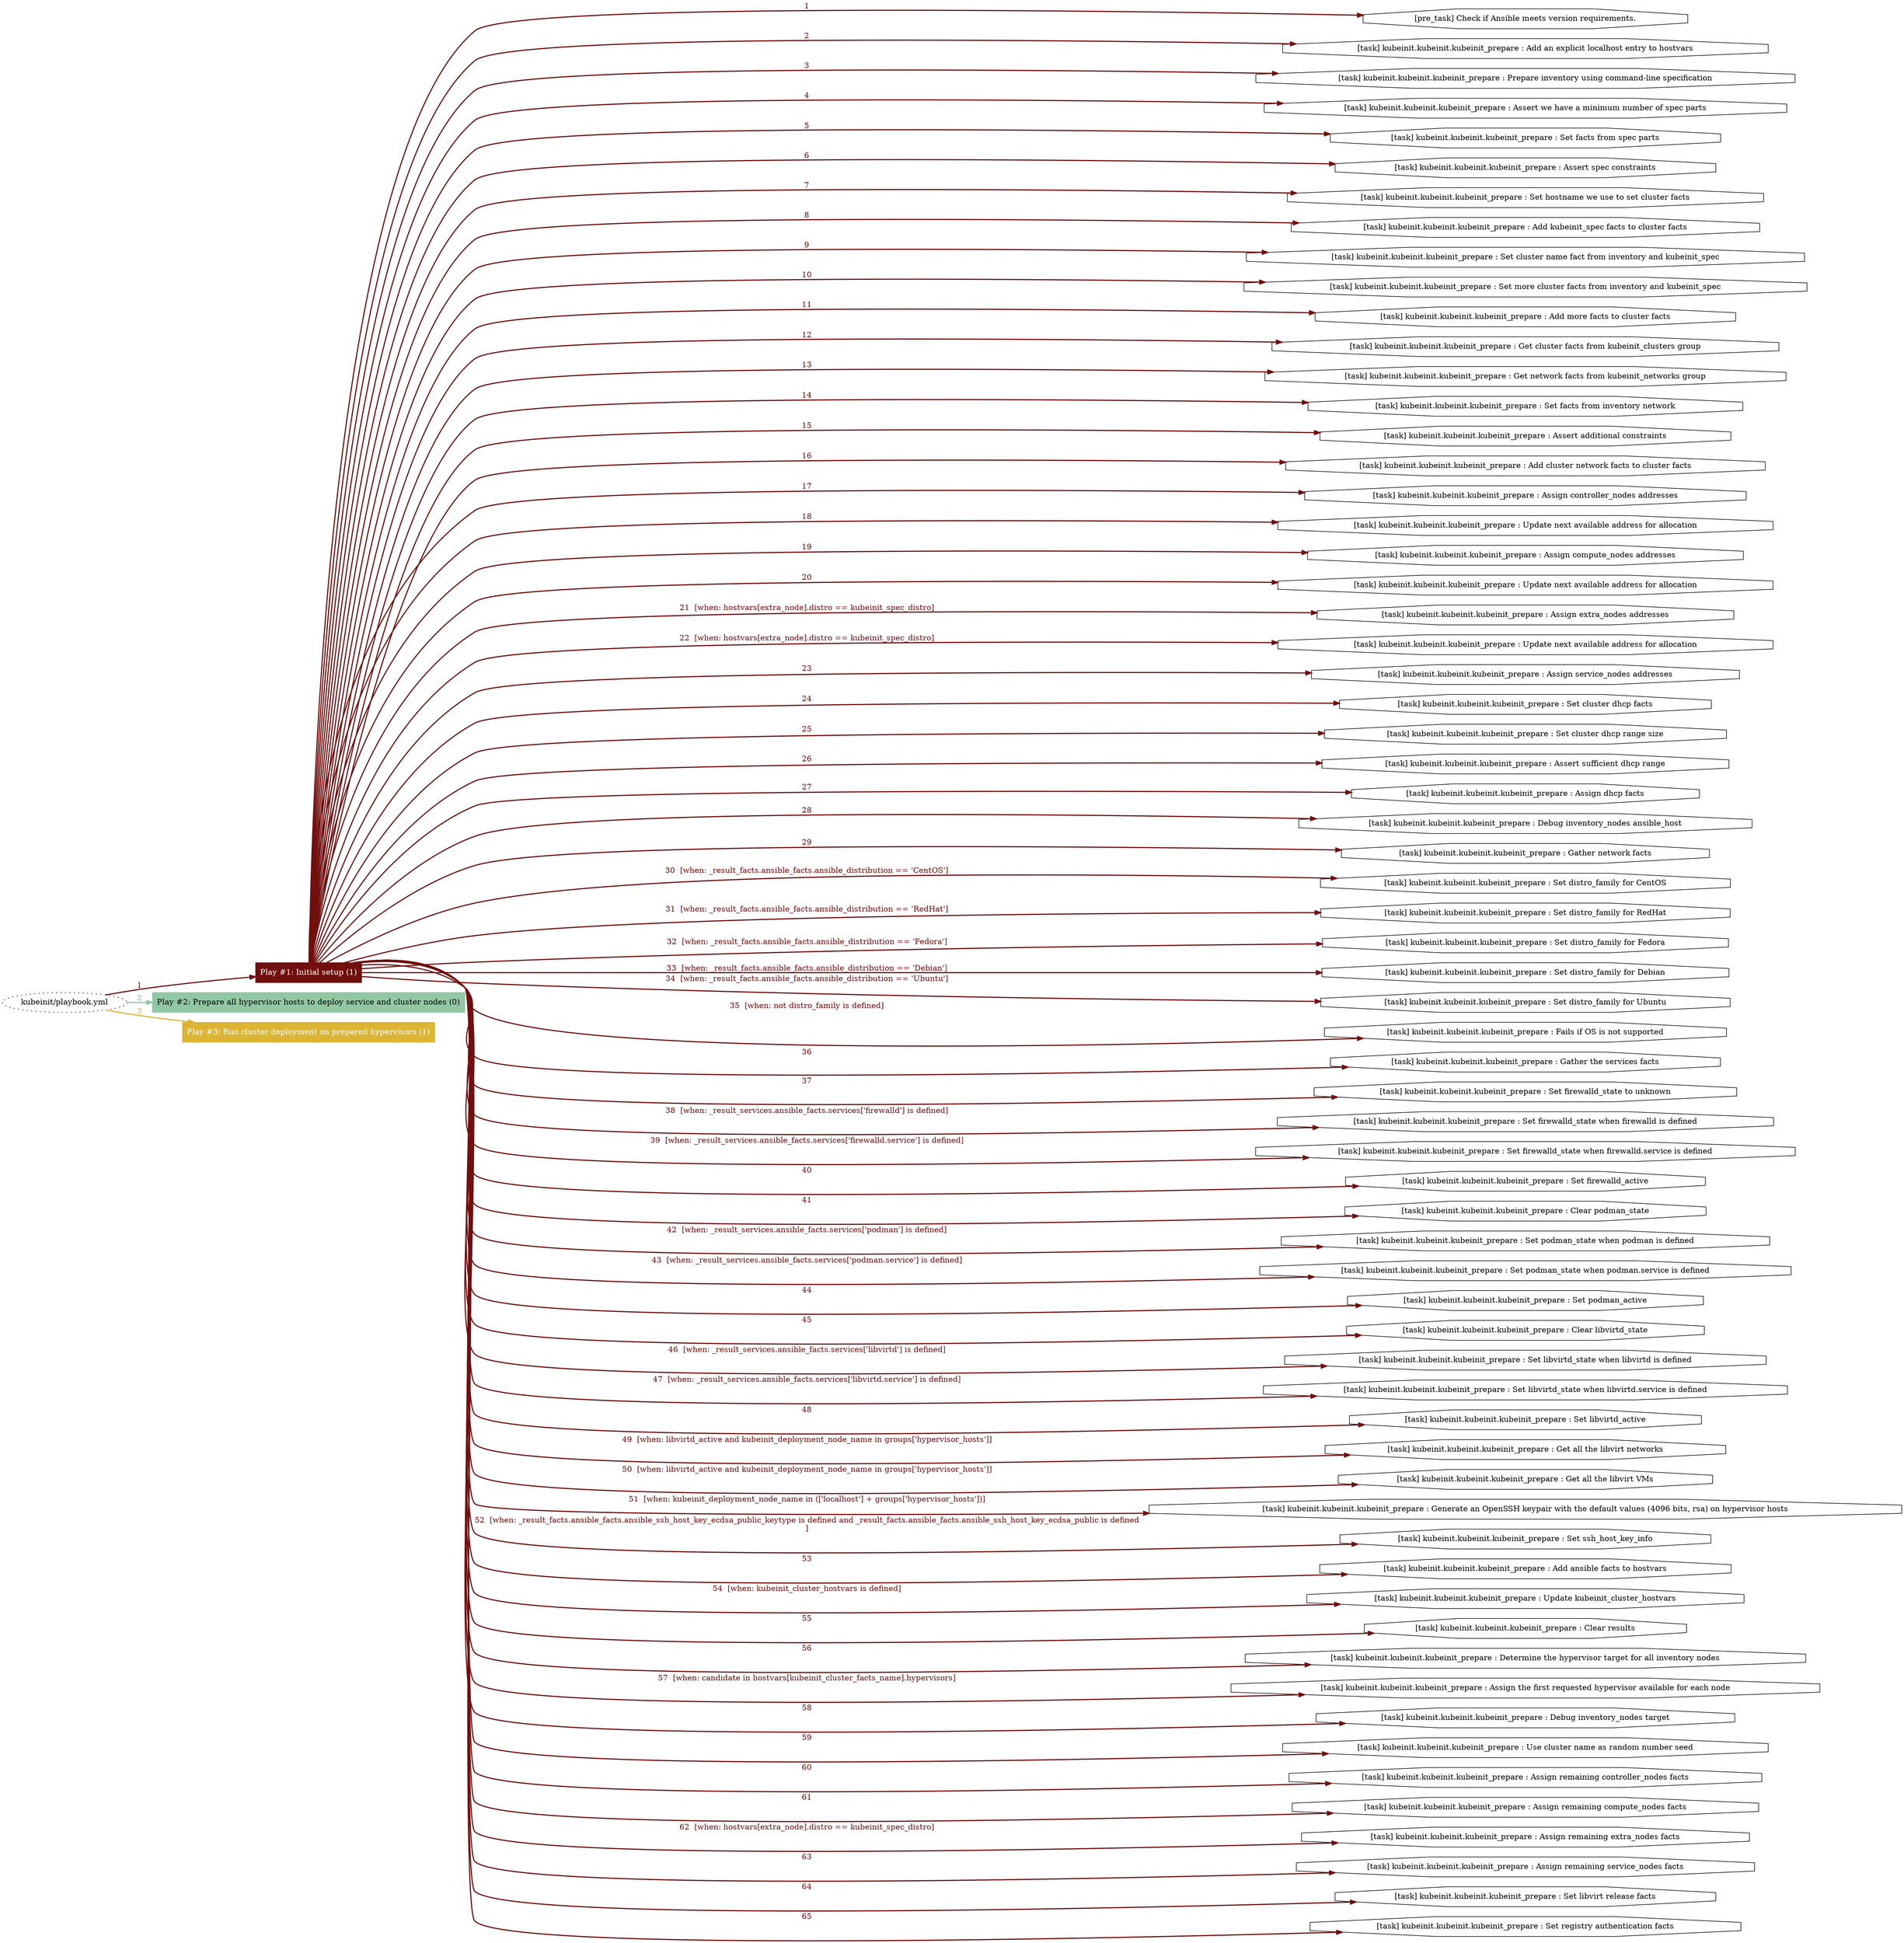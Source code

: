 digraph "kubeinit/playbook.yml "{
	graph [concentrate=true ordering=in rankdir=LR ratio=fill]
	edge [esep=5 sep=10]
	"kubeinit/playbook.yml" [id=root_node style=dotted]
	subgraph "Play #1: Initial setup (1) "{
		"Play #1: Initial setup (1)" [color="#710e0e" fontcolor="#ffffff" id="play_5788900c-6a0b-4034-9b42-9205b205c8e9" shape=box style=filled tooltip=localhost]
		"kubeinit/playbook.yml" -> "Play #1: Initial setup (1)" [label=1 color="#710e0e" fontcolor="#710e0e" id="edge_c5838707-6e06-4403-b883-8d19a6b43032" style=bold]
		"pre_task_56c822ba-7ddd-4957-a8cd-d4b455e7c004" [label="[pre_task] Check if Ansible meets version requirements." id="pre_task_56c822ba-7ddd-4957-a8cd-d4b455e7c004" shape=octagon tooltip="[pre_task] Check if Ansible meets version requirements."]
		"Play #1: Initial setup (1)" -> "pre_task_56c822ba-7ddd-4957-a8cd-d4b455e7c004" [label=1 color="#710e0e" fontcolor="#710e0e" id="edge_8f3a5828-aca8-463d-99ff-5e55e7022bfb" style=bold]
		"task_eee74d3b-1326-4bdb-9f71-90ac84f1056f" [label="[task] kubeinit.kubeinit.kubeinit_prepare : Add an explicit localhost entry to hostvars" id="task_eee74d3b-1326-4bdb-9f71-90ac84f1056f" shape=octagon tooltip="[task] kubeinit.kubeinit.kubeinit_prepare : Add an explicit localhost entry to hostvars"]
		"Play #1: Initial setup (1)" -> "task_eee74d3b-1326-4bdb-9f71-90ac84f1056f" [label=2 color="#710e0e" fontcolor="#710e0e" id="edge_233c507c-5aab-43f2-8f2f-2748d85c2e22" style=bold]
		"task_992d3fc5-e00e-4b68-b4a8-ca8d50e19751" [label="[task] kubeinit.kubeinit.kubeinit_prepare : Prepare inventory using command-line specification" id="task_992d3fc5-e00e-4b68-b4a8-ca8d50e19751" shape=octagon tooltip="[task] kubeinit.kubeinit.kubeinit_prepare : Prepare inventory using command-line specification"]
		"Play #1: Initial setup (1)" -> "task_992d3fc5-e00e-4b68-b4a8-ca8d50e19751" [label=3 color="#710e0e" fontcolor="#710e0e" id="edge_20e8bdc2-1d99-4118-b9c4-c82693e06d6c" style=bold]
		"task_1dec5354-0baf-41b7-8073-d80f300b0d95" [label="[task] kubeinit.kubeinit.kubeinit_prepare : Assert we have a minimum number of spec parts" id="task_1dec5354-0baf-41b7-8073-d80f300b0d95" shape=octagon tooltip="[task] kubeinit.kubeinit.kubeinit_prepare : Assert we have a minimum number of spec parts"]
		"Play #1: Initial setup (1)" -> "task_1dec5354-0baf-41b7-8073-d80f300b0d95" [label=4 color="#710e0e" fontcolor="#710e0e" id="edge_d281e8f2-e0fe-4531-94c0-af32f7433a7a" style=bold]
		"task_9becdf08-fdd3-496f-a7e9-121097e5d25f" [label="[task] kubeinit.kubeinit.kubeinit_prepare : Set facts from spec parts" id="task_9becdf08-fdd3-496f-a7e9-121097e5d25f" shape=octagon tooltip="[task] kubeinit.kubeinit.kubeinit_prepare : Set facts from spec parts"]
		"Play #1: Initial setup (1)" -> "task_9becdf08-fdd3-496f-a7e9-121097e5d25f" [label=5 color="#710e0e" fontcolor="#710e0e" id="edge_abd40829-c101-4f76-b071-bc5a199eb349" style=bold]
		"task_e9964ea9-c380-493a-a895-56f6aa3c460b" [label="[task] kubeinit.kubeinit.kubeinit_prepare : Assert spec constraints" id="task_e9964ea9-c380-493a-a895-56f6aa3c460b" shape=octagon tooltip="[task] kubeinit.kubeinit.kubeinit_prepare : Assert spec constraints"]
		"Play #1: Initial setup (1)" -> "task_e9964ea9-c380-493a-a895-56f6aa3c460b" [label=6 color="#710e0e" fontcolor="#710e0e" id="edge_941722ff-3f95-463a-8b20-0af8cc57b405" style=bold]
		"task_102d1eb9-7506-426d-8d27-afd23b9d2227" [label="[task] kubeinit.kubeinit.kubeinit_prepare : Set hostname we use to set cluster facts" id="task_102d1eb9-7506-426d-8d27-afd23b9d2227" shape=octagon tooltip="[task] kubeinit.kubeinit.kubeinit_prepare : Set hostname we use to set cluster facts"]
		"Play #1: Initial setup (1)" -> "task_102d1eb9-7506-426d-8d27-afd23b9d2227" [label=7 color="#710e0e" fontcolor="#710e0e" id="edge_f91e8f42-cc92-4066-8e96-dd723be8d514" style=bold]
		"task_2747629c-3872-417c-8a1e-60cc35becbb6" [label="[task] kubeinit.kubeinit.kubeinit_prepare : Add kubeinit_spec facts to cluster facts" id="task_2747629c-3872-417c-8a1e-60cc35becbb6" shape=octagon tooltip="[task] kubeinit.kubeinit.kubeinit_prepare : Add kubeinit_spec facts to cluster facts"]
		"Play #1: Initial setup (1)" -> "task_2747629c-3872-417c-8a1e-60cc35becbb6" [label=8 color="#710e0e" fontcolor="#710e0e" id="edge_f23e8450-a194-4365-831e-f81c98b4d71c" style=bold]
		"task_b41c1fbb-d105-46e0-b52a-ef3a4586163c" [label="[task] kubeinit.kubeinit.kubeinit_prepare : Set cluster name fact from inventory and kubeinit_spec" id="task_b41c1fbb-d105-46e0-b52a-ef3a4586163c" shape=octagon tooltip="[task] kubeinit.kubeinit.kubeinit_prepare : Set cluster name fact from inventory and kubeinit_spec"]
		"Play #1: Initial setup (1)" -> "task_b41c1fbb-d105-46e0-b52a-ef3a4586163c" [label=9 color="#710e0e" fontcolor="#710e0e" id="edge_4f6222bf-27e3-4f10-ac9c-24ba43d365b6" style=bold]
		"task_76997ace-d5c6-4085-80b1-ef31948c41a4" [label="[task] kubeinit.kubeinit.kubeinit_prepare : Set more cluster facts from inventory and kubeinit_spec" id="task_76997ace-d5c6-4085-80b1-ef31948c41a4" shape=octagon tooltip="[task] kubeinit.kubeinit.kubeinit_prepare : Set more cluster facts from inventory and kubeinit_spec"]
		"Play #1: Initial setup (1)" -> "task_76997ace-d5c6-4085-80b1-ef31948c41a4" [label=10 color="#710e0e" fontcolor="#710e0e" id="edge_12cc2dc2-263f-4f6d-a04d-59f3d8225751" style=bold]
		"task_0f436b11-6dd4-487b-b9c4-0e29c5678add" [label="[task] kubeinit.kubeinit.kubeinit_prepare : Add more facts to cluster facts" id="task_0f436b11-6dd4-487b-b9c4-0e29c5678add" shape=octagon tooltip="[task] kubeinit.kubeinit.kubeinit_prepare : Add more facts to cluster facts"]
		"Play #1: Initial setup (1)" -> "task_0f436b11-6dd4-487b-b9c4-0e29c5678add" [label=11 color="#710e0e" fontcolor="#710e0e" id="edge_6332189d-dab2-4597-8dd0-d92f683654ae" style=bold]
		"task_bf557853-9e54-4758-8e1f-4b29d517dd8b" [label="[task] kubeinit.kubeinit.kubeinit_prepare : Get cluster facts from kubeinit_clusters group" id="task_bf557853-9e54-4758-8e1f-4b29d517dd8b" shape=octagon tooltip="[task] kubeinit.kubeinit.kubeinit_prepare : Get cluster facts from kubeinit_clusters group"]
		"Play #1: Initial setup (1)" -> "task_bf557853-9e54-4758-8e1f-4b29d517dd8b" [label=12 color="#710e0e" fontcolor="#710e0e" id="edge_3bb54a2d-3a66-4a22-8a0f-9c8cd8e31d51" style=bold]
		"task_5594dc62-a4e1-49d4-81c6-bdb6323164a2" [label="[task] kubeinit.kubeinit.kubeinit_prepare : Get network facts from kubeinit_networks group" id="task_5594dc62-a4e1-49d4-81c6-bdb6323164a2" shape=octagon tooltip="[task] kubeinit.kubeinit.kubeinit_prepare : Get network facts from kubeinit_networks group"]
		"Play #1: Initial setup (1)" -> "task_5594dc62-a4e1-49d4-81c6-bdb6323164a2" [label=13 color="#710e0e" fontcolor="#710e0e" id="edge_0dcaaf69-5739-4c56-ae4b-9b5ee7cb6382" style=bold]
		"task_80b04d08-08a7-4aec-bc32-e43349a3e9d5" [label="[task] kubeinit.kubeinit.kubeinit_prepare : Set facts from inventory network" id="task_80b04d08-08a7-4aec-bc32-e43349a3e9d5" shape=octagon tooltip="[task] kubeinit.kubeinit.kubeinit_prepare : Set facts from inventory network"]
		"Play #1: Initial setup (1)" -> "task_80b04d08-08a7-4aec-bc32-e43349a3e9d5" [label=14 color="#710e0e" fontcolor="#710e0e" id="edge_d04d032d-396b-43ef-9f91-07794c8a72b3" style=bold]
		"task_432b30d6-9ad5-4f09-bccb-c211cc524725" [label="[task] kubeinit.kubeinit.kubeinit_prepare : Assert additional constraints" id="task_432b30d6-9ad5-4f09-bccb-c211cc524725" shape=octagon tooltip="[task] kubeinit.kubeinit.kubeinit_prepare : Assert additional constraints"]
		"Play #1: Initial setup (1)" -> "task_432b30d6-9ad5-4f09-bccb-c211cc524725" [label=15 color="#710e0e" fontcolor="#710e0e" id="edge_5fa3c72b-c5df-45d6-8c17-d5c3b81936a3" style=bold]
		"task_7bb307a0-86d4-4096-8982-ce3a97d25562" [label="[task] kubeinit.kubeinit.kubeinit_prepare : Add cluster network facts to cluster facts" id="task_7bb307a0-86d4-4096-8982-ce3a97d25562" shape=octagon tooltip="[task] kubeinit.kubeinit.kubeinit_prepare : Add cluster network facts to cluster facts"]
		"Play #1: Initial setup (1)" -> "task_7bb307a0-86d4-4096-8982-ce3a97d25562" [label=16 color="#710e0e" fontcolor="#710e0e" id="edge_a8bd4320-eb35-4e30-9068-a7b74eed3f82" style=bold]
		"task_6ed6a33a-3066-42a2-a200-6cde588274e1" [label="[task] kubeinit.kubeinit.kubeinit_prepare : Assign controller_nodes addresses" id="task_6ed6a33a-3066-42a2-a200-6cde588274e1" shape=octagon tooltip="[task] kubeinit.kubeinit.kubeinit_prepare : Assign controller_nodes addresses"]
		"Play #1: Initial setup (1)" -> "task_6ed6a33a-3066-42a2-a200-6cde588274e1" [label=17 color="#710e0e" fontcolor="#710e0e" id="edge_98a3f439-d792-45de-8097-540300f15333" style=bold]
		"task_3bc4d870-fdf8-4883-a77d-69a267a0a5aa" [label="[task] kubeinit.kubeinit.kubeinit_prepare : Update next available address for allocation" id="task_3bc4d870-fdf8-4883-a77d-69a267a0a5aa" shape=octagon tooltip="[task] kubeinit.kubeinit.kubeinit_prepare : Update next available address for allocation"]
		"Play #1: Initial setup (1)" -> "task_3bc4d870-fdf8-4883-a77d-69a267a0a5aa" [label=18 color="#710e0e" fontcolor="#710e0e" id="edge_db5e2af2-c369-4e50-942c-fdcb79df2075" style=bold]
		"task_8367f592-3445-48e0-b1c3-85062de819ff" [label="[task] kubeinit.kubeinit.kubeinit_prepare : Assign compute_nodes addresses" id="task_8367f592-3445-48e0-b1c3-85062de819ff" shape=octagon tooltip="[task] kubeinit.kubeinit.kubeinit_prepare : Assign compute_nodes addresses"]
		"Play #1: Initial setup (1)" -> "task_8367f592-3445-48e0-b1c3-85062de819ff" [label=19 color="#710e0e" fontcolor="#710e0e" id="edge_0750152f-565c-45ac-8684-decfbe43db11" style=bold]
		"task_4cee22c7-70a1-466c-8ca9-bf64183376a4" [label="[task] kubeinit.kubeinit.kubeinit_prepare : Update next available address for allocation" id="task_4cee22c7-70a1-466c-8ca9-bf64183376a4" shape=octagon tooltip="[task] kubeinit.kubeinit.kubeinit_prepare : Update next available address for allocation"]
		"Play #1: Initial setup (1)" -> "task_4cee22c7-70a1-466c-8ca9-bf64183376a4" [label=20 color="#710e0e" fontcolor="#710e0e" id="edge_72d79373-30ce-4cec-a397-4618e07333be" style=bold]
		"task_b98e8ed0-1938-4dd4-b4ac-51e574c13cf0" [label="[task] kubeinit.kubeinit.kubeinit_prepare : Assign extra_nodes addresses" id="task_b98e8ed0-1938-4dd4-b4ac-51e574c13cf0" shape=octagon tooltip="[task] kubeinit.kubeinit.kubeinit_prepare : Assign extra_nodes addresses"]
		"Play #1: Initial setup (1)" -> "task_b98e8ed0-1938-4dd4-b4ac-51e574c13cf0" [label="21  [when: hostvars[extra_node].distro == kubeinit_spec_distro]" color="#710e0e" fontcolor="#710e0e" id="edge_d88a6a57-5423-486a-81e4-0c6815473ef3" style=bold]
		"task_339bf66c-f264-4c6c-a803-cecf1e44ca5d" [label="[task] kubeinit.kubeinit.kubeinit_prepare : Update next available address for allocation" id="task_339bf66c-f264-4c6c-a803-cecf1e44ca5d" shape=octagon tooltip="[task] kubeinit.kubeinit.kubeinit_prepare : Update next available address for allocation"]
		"Play #1: Initial setup (1)" -> "task_339bf66c-f264-4c6c-a803-cecf1e44ca5d" [label="22  [when: hostvars[extra_node].distro == kubeinit_spec_distro]" color="#710e0e" fontcolor="#710e0e" id="edge_8048c888-53a0-4892-a847-1a9e24a1870b" style=bold]
		"task_504c0c96-fa38-4d7f-aeaa-2b1849c93c8e" [label="[task] kubeinit.kubeinit.kubeinit_prepare : Assign service_nodes addresses" id="task_504c0c96-fa38-4d7f-aeaa-2b1849c93c8e" shape=octagon tooltip="[task] kubeinit.kubeinit.kubeinit_prepare : Assign service_nodes addresses"]
		"Play #1: Initial setup (1)" -> "task_504c0c96-fa38-4d7f-aeaa-2b1849c93c8e" [label=23 color="#710e0e" fontcolor="#710e0e" id="edge_585ce0c0-2673-422d-ac71-222a3eece45f" style=bold]
		"task_0e7a7f00-140c-43e3-bcba-f5abd7461e22" [label="[task] kubeinit.kubeinit.kubeinit_prepare : Set cluster dhcp facts" id="task_0e7a7f00-140c-43e3-bcba-f5abd7461e22" shape=octagon tooltip="[task] kubeinit.kubeinit.kubeinit_prepare : Set cluster dhcp facts"]
		"Play #1: Initial setup (1)" -> "task_0e7a7f00-140c-43e3-bcba-f5abd7461e22" [label=24 color="#710e0e" fontcolor="#710e0e" id="edge_59d2c46f-9017-4398-944b-55b7b4eef12e" style=bold]
		"task_45a5d627-774b-4bc4-9ad9-d57c1506b748" [label="[task] kubeinit.kubeinit.kubeinit_prepare : Set cluster dhcp range size" id="task_45a5d627-774b-4bc4-9ad9-d57c1506b748" shape=octagon tooltip="[task] kubeinit.kubeinit.kubeinit_prepare : Set cluster dhcp range size"]
		"Play #1: Initial setup (1)" -> "task_45a5d627-774b-4bc4-9ad9-d57c1506b748" [label=25 color="#710e0e" fontcolor="#710e0e" id="edge_4688d566-d7ab-434c-9a41-79e5b87ede2c" style=bold]
		"task_4e588693-5e31-4452-91c5-297e4883ec36" [label="[task] kubeinit.kubeinit.kubeinit_prepare : Assert sufficient dhcp range" id="task_4e588693-5e31-4452-91c5-297e4883ec36" shape=octagon tooltip="[task] kubeinit.kubeinit.kubeinit_prepare : Assert sufficient dhcp range"]
		"Play #1: Initial setup (1)" -> "task_4e588693-5e31-4452-91c5-297e4883ec36" [label=26 color="#710e0e" fontcolor="#710e0e" id="edge_de1da23c-e7e5-4637-97f5-d8a0cd1e247f" style=bold]
		"task_bf410df4-ae28-42da-815e-ea705e63281a" [label="[task] kubeinit.kubeinit.kubeinit_prepare : Assign dhcp facts" id="task_bf410df4-ae28-42da-815e-ea705e63281a" shape=octagon tooltip="[task] kubeinit.kubeinit.kubeinit_prepare : Assign dhcp facts"]
		"Play #1: Initial setup (1)" -> "task_bf410df4-ae28-42da-815e-ea705e63281a" [label=27 color="#710e0e" fontcolor="#710e0e" id="edge_22574b58-3119-449d-826a-d41695099280" style=bold]
		"task_5900e630-6451-40ee-b381-433a1b1cfebf" [label="[task] kubeinit.kubeinit.kubeinit_prepare : Debug inventory_nodes ansible_host" id="task_5900e630-6451-40ee-b381-433a1b1cfebf" shape=octagon tooltip="[task] kubeinit.kubeinit.kubeinit_prepare : Debug inventory_nodes ansible_host"]
		"Play #1: Initial setup (1)" -> "task_5900e630-6451-40ee-b381-433a1b1cfebf" [label=28 color="#710e0e" fontcolor="#710e0e" id="edge_7ea1b09e-fbce-47c2-afe5-be99240c6ea0" style=bold]
		"task_31f7e332-91e5-4c78-939a-007547e18e11" [label="[task] kubeinit.kubeinit.kubeinit_prepare : Gather network facts" id="task_31f7e332-91e5-4c78-939a-007547e18e11" shape=octagon tooltip="[task] kubeinit.kubeinit.kubeinit_prepare : Gather network facts"]
		"Play #1: Initial setup (1)" -> "task_31f7e332-91e5-4c78-939a-007547e18e11" [label=29 color="#710e0e" fontcolor="#710e0e" id="edge_d08905fe-4889-48b2-bdb3-78f0890bf000" style=bold]
		"task_f54763c6-59cb-4a0b-8348-d3c4e0294e60" [label="[task] kubeinit.kubeinit.kubeinit_prepare : Set distro_family for CentOS" id="task_f54763c6-59cb-4a0b-8348-d3c4e0294e60" shape=octagon tooltip="[task] kubeinit.kubeinit.kubeinit_prepare : Set distro_family for CentOS"]
		"Play #1: Initial setup (1)" -> "task_f54763c6-59cb-4a0b-8348-d3c4e0294e60" [label="30  [when: _result_facts.ansible_facts.ansible_distribution == 'CentOS']" color="#710e0e" fontcolor="#710e0e" id="edge_f8646278-4a82-449a-89b1-e0c48320b15e" style=bold]
		"task_1967e2a6-0ea6-4e1b-a70e-46c401151670" [label="[task] kubeinit.kubeinit.kubeinit_prepare : Set distro_family for RedHat" id="task_1967e2a6-0ea6-4e1b-a70e-46c401151670" shape=octagon tooltip="[task] kubeinit.kubeinit.kubeinit_prepare : Set distro_family for RedHat"]
		"Play #1: Initial setup (1)" -> "task_1967e2a6-0ea6-4e1b-a70e-46c401151670" [label="31  [when: _result_facts.ansible_facts.ansible_distribution == 'RedHat']" color="#710e0e" fontcolor="#710e0e" id="edge_85baea55-1c63-446e-a798-6765bc394c24" style=bold]
		"task_83076fff-b06f-45a9-9a9e-f601ca6d3812" [label="[task] kubeinit.kubeinit.kubeinit_prepare : Set distro_family for Fedora" id="task_83076fff-b06f-45a9-9a9e-f601ca6d3812" shape=octagon tooltip="[task] kubeinit.kubeinit.kubeinit_prepare : Set distro_family for Fedora"]
		"Play #1: Initial setup (1)" -> "task_83076fff-b06f-45a9-9a9e-f601ca6d3812" [label="32  [when: _result_facts.ansible_facts.ansible_distribution == 'Fedora']" color="#710e0e" fontcolor="#710e0e" id="edge_269e6f01-44c9-4fe6-a03f-e831a52d2ba6" style=bold]
		"task_edbfb21a-a1f3-4b68-967e-bb42239d549c" [label="[task] kubeinit.kubeinit.kubeinit_prepare : Set distro_family for Debian" id="task_edbfb21a-a1f3-4b68-967e-bb42239d549c" shape=octagon tooltip="[task] kubeinit.kubeinit.kubeinit_prepare : Set distro_family for Debian"]
		"Play #1: Initial setup (1)" -> "task_edbfb21a-a1f3-4b68-967e-bb42239d549c" [label="33  [when: _result_facts.ansible_facts.ansible_distribution == 'Debian']" color="#710e0e" fontcolor="#710e0e" id="edge_47537f35-656b-4727-98d4-288c126d9c22" style=bold]
		"task_7292feee-7b86-472b-8fe2-804c83caffd0" [label="[task] kubeinit.kubeinit.kubeinit_prepare : Set distro_family for Ubuntu" id="task_7292feee-7b86-472b-8fe2-804c83caffd0" shape=octagon tooltip="[task] kubeinit.kubeinit.kubeinit_prepare : Set distro_family for Ubuntu"]
		"Play #1: Initial setup (1)" -> "task_7292feee-7b86-472b-8fe2-804c83caffd0" [label="34  [when: _result_facts.ansible_facts.ansible_distribution == 'Ubuntu']" color="#710e0e" fontcolor="#710e0e" id="edge_4ea5cd69-873f-4cdc-8649-1f37afabc05d" style=bold]
		"task_a555eb19-b24a-4b0c-acbc-db5bedf87ea2" [label="[task] kubeinit.kubeinit.kubeinit_prepare : Fails if OS is not supported" id="task_a555eb19-b24a-4b0c-acbc-db5bedf87ea2" shape=octagon tooltip="[task] kubeinit.kubeinit.kubeinit_prepare : Fails if OS is not supported"]
		"Play #1: Initial setup (1)" -> "task_a555eb19-b24a-4b0c-acbc-db5bedf87ea2" [label="35  [when: not distro_family is defined]" color="#710e0e" fontcolor="#710e0e" id="edge_8abddb13-274e-4771-acba-40d997c6e6f5" style=bold]
		"task_93a333e5-1c2b-47f7-acad-5ed27996e3d2" [label="[task] kubeinit.kubeinit.kubeinit_prepare : Gather the services facts" id="task_93a333e5-1c2b-47f7-acad-5ed27996e3d2" shape=octagon tooltip="[task] kubeinit.kubeinit.kubeinit_prepare : Gather the services facts"]
		"Play #1: Initial setup (1)" -> "task_93a333e5-1c2b-47f7-acad-5ed27996e3d2" [label=36 color="#710e0e" fontcolor="#710e0e" id="edge_c7507821-1f41-4f18-b7eb-ffe4d67246e8" style=bold]
		"task_fb778df5-7e48-4439-add6-ee8515e4d00a" [label="[task] kubeinit.kubeinit.kubeinit_prepare : Set firewalld_state to unknown" id="task_fb778df5-7e48-4439-add6-ee8515e4d00a" shape=octagon tooltip="[task] kubeinit.kubeinit.kubeinit_prepare : Set firewalld_state to unknown"]
		"Play #1: Initial setup (1)" -> "task_fb778df5-7e48-4439-add6-ee8515e4d00a" [label=37 color="#710e0e" fontcolor="#710e0e" id="edge_06c592f4-666b-4aa9-a3e2-0afdd94f49eb" style=bold]
		"task_7bcad627-5d4a-498d-b95c-d61f3ba2e11a" [label="[task] kubeinit.kubeinit.kubeinit_prepare : Set firewalld_state when firewalld is defined" id="task_7bcad627-5d4a-498d-b95c-d61f3ba2e11a" shape=octagon tooltip="[task] kubeinit.kubeinit.kubeinit_prepare : Set firewalld_state when firewalld is defined"]
		"Play #1: Initial setup (1)" -> "task_7bcad627-5d4a-498d-b95c-d61f3ba2e11a" [label="38  [when: _result_services.ansible_facts.services['firewalld'] is defined]" color="#710e0e" fontcolor="#710e0e" id="edge_5f28a688-db49-449f-b11d-802969d9149c" style=bold]
		"task_ec528c8e-ef19-4652-b9d8-e52e2853707e" [label="[task] kubeinit.kubeinit.kubeinit_prepare : Set firewalld_state when firewalld.service is defined" id="task_ec528c8e-ef19-4652-b9d8-e52e2853707e" shape=octagon tooltip="[task] kubeinit.kubeinit.kubeinit_prepare : Set firewalld_state when firewalld.service is defined"]
		"Play #1: Initial setup (1)" -> "task_ec528c8e-ef19-4652-b9d8-e52e2853707e" [label="39  [when: _result_services.ansible_facts.services['firewalld.service'] is defined]" color="#710e0e" fontcolor="#710e0e" id="edge_ec2413e0-2624-457f-b0b3-f4edb4a06f5c" style=bold]
		"task_22adb3c7-fefd-4ad4-9613-d45005e6e05b" [label="[task] kubeinit.kubeinit.kubeinit_prepare : Set firewalld_active" id="task_22adb3c7-fefd-4ad4-9613-d45005e6e05b" shape=octagon tooltip="[task] kubeinit.kubeinit.kubeinit_prepare : Set firewalld_active"]
		"Play #1: Initial setup (1)" -> "task_22adb3c7-fefd-4ad4-9613-d45005e6e05b" [label=40 color="#710e0e" fontcolor="#710e0e" id="edge_dee3e236-7cda-4b48-a68c-8b6a68396bd0" style=bold]
		"task_9ba419cb-76bd-4485-aaf4-eed94faa403c" [label="[task] kubeinit.kubeinit.kubeinit_prepare : Clear podman_state" id="task_9ba419cb-76bd-4485-aaf4-eed94faa403c" shape=octagon tooltip="[task] kubeinit.kubeinit.kubeinit_prepare : Clear podman_state"]
		"Play #1: Initial setup (1)" -> "task_9ba419cb-76bd-4485-aaf4-eed94faa403c" [label=41 color="#710e0e" fontcolor="#710e0e" id="edge_b42eed80-0bf5-44f3-b46a-36509a3ab440" style=bold]
		"task_2c7c1eed-6802-4482-930d-96f1a0767d94" [label="[task] kubeinit.kubeinit.kubeinit_prepare : Set podman_state when podman is defined" id="task_2c7c1eed-6802-4482-930d-96f1a0767d94" shape=octagon tooltip="[task] kubeinit.kubeinit.kubeinit_prepare : Set podman_state when podman is defined"]
		"Play #1: Initial setup (1)" -> "task_2c7c1eed-6802-4482-930d-96f1a0767d94" [label="42  [when: _result_services.ansible_facts.services['podman'] is defined]" color="#710e0e" fontcolor="#710e0e" id="edge_96bbbf17-acab-4af9-b85d-87b3f8c17c07" style=bold]
		"task_026e83f0-9389-4da1-850a-dadf8c9569d6" [label="[task] kubeinit.kubeinit.kubeinit_prepare : Set podman_state when podman.service is defined" id="task_026e83f0-9389-4da1-850a-dadf8c9569d6" shape=octagon tooltip="[task] kubeinit.kubeinit.kubeinit_prepare : Set podman_state when podman.service is defined"]
		"Play #1: Initial setup (1)" -> "task_026e83f0-9389-4da1-850a-dadf8c9569d6" [label="43  [when: _result_services.ansible_facts.services['podman.service'] is defined]" color="#710e0e" fontcolor="#710e0e" id="edge_e4b93dfc-1c66-4cbe-b208-64f149b06b7c" style=bold]
		"task_7dfa7420-218d-4e9d-95cc-af2e4b76092b" [label="[task] kubeinit.kubeinit.kubeinit_prepare : Set podman_active" id="task_7dfa7420-218d-4e9d-95cc-af2e4b76092b" shape=octagon tooltip="[task] kubeinit.kubeinit.kubeinit_prepare : Set podman_active"]
		"Play #1: Initial setup (1)" -> "task_7dfa7420-218d-4e9d-95cc-af2e4b76092b" [label=44 color="#710e0e" fontcolor="#710e0e" id="edge_4032d8e3-2284-4654-a7c9-6246c96bb656" style=bold]
		"task_0c1b6f66-835c-4523-a0ac-b038beb646aa" [label="[task] kubeinit.kubeinit.kubeinit_prepare : Clear libvirtd_state" id="task_0c1b6f66-835c-4523-a0ac-b038beb646aa" shape=octagon tooltip="[task] kubeinit.kubeinit.kubeinit_prepare : Clear libvirtd_state"]
		"Play #1: Initial setup (1)" -> "task_0c1b6f66-835c-4523-a0ac-b038beb646aa" [label=45 color="#710e0e" fontcolor="#710e0e" id="edge_5bfb0d48-ab46-487c-b7b8-a8b29b486a81" style=bold]
		"task_82454f15-0f6d-42c5-9041-6cdc38d2d143" [label="[task] kubeinit.kubeinit.kubeinit_prepare : Set libvirtd_state when libvirtd is defined" id="task_82454f15-0f6d-42c5-9041-6cdc38d2d143" shape=octagon tooltip="[task] kubeinit.kubeinit.kubeinit_prepare : Set libvirtd_state when libvirtd is defined"]
		"Play #1: Initial setup (1)" -> "task_82454f15-0f6d-42c5-9041-6cdc38d2d143" [label="46  [when: _result_services.ansible_facts.services['libvirtd'] is defined]" color="#710e0e" fontcolor="#710e0e" id="edge_2e60deb9-0d51-4c75-b625-c6119d63e319" style=bold]
		"task_08107644-86ea-45a3-8e5c-2f7f14ac49fb" [label="[task] kubeinit.kubeinit.kubeinit_prepare : Set libvirtd_state when libvirtd.service is defined" id="task_08107644-86ea-45a3-8e5c-2f7f14ac49fb" shape=octagon tooltip="[task] kubeinit.kubeinit.kubeinit_prepare : Set libvirtd_state when libvirtd.service is defined"]
		"Play #1: Initial setup (1)" -> "task_08107644-86ea-45a3-8e5c-2f7f14ac49fb" [label="47  [when: _result_services.ansible_facts.services['libvirtd.service'] is defined]" color="#710e0e" fontcolor="#710e0e" id="edge_a3880a96-2909-4d59-a294-a8c24e94e707" style=bold]
		"task_e5fe0e7d-72c3-4e91-bb42-c566bd1cf896" [label="[task] kubeinit.kubeinit.kubeinit_prepare : Set libvirtd_active" id="task_e5fe0e7d-72c3-4e91-bb42-c566bd1cf896" shape=octagon tooltip="[task] kubeinit.kubeinit.kubeinit_prepare : Set libvirtd_active"]
		"Play #1: Initial setup (1)" -> "task_e5fe0e7d-72c3-4e91-bb42-c566bd1cf896" [label=48 color="#710e0e" fontcolor="#710e0e" id="edge_a73746e0-f079-436c-90d1-c732f1003fa4" style=bold]
		"task_cc29fad1-8302-4985-9aac-7f2be7d2c378" [label="[task] kubeinit.kubeinit.kubeinit_prepare : Get all the libvirt networks" id="task_cc29fad1-8302-4985-9aac-7f2be7d2c378" shape=octagon tooltip="[task] kubeinit.kubeinit.kubeinit_prepare : Get all the libvirt networks"]
		"Play #1: Initial setup (1)" -> "task_cc29fad1-8302-4985-9aac-7f2be7d2c378" [label="49  [when: libvirtd_active and kubeinit_deployment_node_name in groups['hypervisor_hosts']]" color="#710e0e" fontcolor="#710e0e" id="edge_aeeb291d-d63d-4856-ba1a-76fb0d32ecc3" style=bold]
		"task_74dcc1f0-32fc-4fb9-9f57-12399453118a" [label="[task] kubeinit.kubeinit.kubeinit_prepare : Get all the libvirt VMs" id="task_74dcc1f0-32fc-4fb9-9f57-12399453118a" shape=octagon tooltip="[task] kubeinit.kubeinit.kubeinit_prepare : Get all the libvirt VMs"]
		"Play #1: Initial setup (1)" -> "task_74dcc1f0-32fc-4fb9-9f57-12399453118a" [label="50  [when: libvirtd_active and kubeinit_deployment_node_name in groups['hypervisor_hosts']]" color="#710e0e" fontcolor="#710e0e" id="edge_57850337-0b4a-4208-9a66-0d4f8d33e97a" style=bold]
		"task_d85a8875-5ebf-406d-ab89-52c670fa8584" [label="[task] kubeinit.kubeinit.kubeinit_prepare : Generate an OpenSSH keypair with the default values (4096 bits, rsa) on hypervisor hosts" id="task_d85a8875-5ebf-406d-ab89-52c670fa8584" shape=octagon tooltip="[task] kubeinit.kubeinit.kubeinit_prepare : Generate an OpenSSH keypair with the default values (4096 bits, rsa) on hypervisor hosts"]
		"Play #1: Initial setup (1)" -> "task_d85a8875-5ebf-406d-ab89-52c670fa8584" [label="51  [when: kubeinit_deployment_node_name in (['localhost'] + groups['hypervisor_hosts'])]" color="#710e0e" fontcolor="#710e0e" id="edge_30d688ec-8f25-4037-8b08-f3efbe8a3cb8" style=bold]
		"task_52959ef0-5643-4393-ba65-1b6e5ab0bd0e" [label="[task] kubeinit.kubeinit.kubeinit_prepare : Set ssh_host_key_info" id="task_52959ef0-5643-4393-ba65-1b6e5ab0bd0e" shape=octagon tooltip="[task] kubeinit.kubeinit.kubeinit_prepare : Set ssh_host_key_info"]
		"Play #1: Initial setup (1)" -> "task_52959ef0-5643-4393-ba65-1b6e5ab0bd0e" [label="52  [when: _result_facts.ansible_facts.ansible_ssh_host_key_ecdsa_public_keytype is defined and _result_facts.ansible_facts.ansible_ssh_host_key_ecdsa_public is defined
]" color="#710e0e" fontcolor="#710e0e" id="edge_920d51e1-21dc-4328-81b7-e1c61134fe00" style=bold]
		"task_d62835ce-b20a-4978-b95c-fc8d30f18bb2" [label="[task] kubeinit.kubeinit.kubeinit_prepare : Add ansible facts to hostvars" id="task_d62835ce-b20a-4978-b95c-fc8d30f18bb2" shape=octagon tooltip="[task] kubeinit.kubeinit.kubeinit_prepare : Add ansible facts to hostvars"]
		"Play #1: Initial setup (1)" -> "task_d62835ce-b20a-4978-b95c-fc8d30f18bb2" [label=53 color="#710e0e" fontcolor="#710e0e" id="edge_0dd2d899-6c0d-4568-842f-67fc8ae974ea" style=bold]
		"task_ae82fed7-2675-4830-b5bd-4094dcc9b0b0" [label="[task] kubeinit.kubeinit.kubeinit_prepare : Update kubeinit_cluster_hostvars" id="task_ae82fed7-2675-4830-b5bd-4094dcc9b0b0" shape=octagon tooltip="[task] kubeinit.kubeinit.kubeinit_prepare : Update kubeinit_cluster_hostvars"]
		"Play #1: Initial setup (1)" -> "task_ae82fed7-2675-4830-b5bd-4094dcc9b0b0" [label="54  [when: kubeinit_cluster_hostvars is defined]" color="#710e0e" fontcolor="#710e0e" id="edge_7a6a9908-edac-471d-b688-1db1aa8fa918" style=bold]
		"task_706c1a94-87e1-457d-b035-d31c2c234442" [label="[task] kubeinit.kubeinit.kubeinit_prepare : Clear results" id="task_706c1a94-87e1-457d-b035-d31c2c234442" shape=octagon tooltip="[task] kubeinit.kubeinit.kubeinit_prepare : Clear results"]
		"Play #1: Initial setup (1)" -> "task_706c1a94-87e1-457d-b035-d31c2c234442" [label=55 color="#710e0e" fontcolor="#710e0e" id="edge_57a2257d-d934-40e5-ab6f-6355f4a297bc" style=bold]
		"task_a9c1dc3b-ce5e-42db-b597-98d690dd395e" [label="[task] kubeinit.kubeinit.kubeinit_prepare : Determine the hypervisor target for all inventory nodes" id="task_a9c1dc3b-ce5e-42db-b597-98d690dd395e" shape=octagon tooltip="[task] kubeinit.kubeinit.kubeinit_prepare : Determine the hypervisor target for all inventory nodes"]
		"Play #1: Initial setup (1)" -> "task_a9c1dc3b-ce5e-42db-b597-98d690dd395e" [label=56 color="#710e0e" fontcolor="#710e0e" id="edge_5e080247-9f85-4918-89c7-3ba26b3e61e4" style=bold]
		"task_620441f5-a0af-4ee0-893c-533d5a923861" [label="[task] kubeinit.kubeinit.kubeinit_prepare : Assign the first requested hypervisor available for each node" id="task_620441f5-a0af-4ee0-893c-533d5a923861" shape=octagon tooltip="[task] kubeinit.kubeinit.kubeinit_prepare : Assign the first requested hypervisor available for each node"]
		"Play #1: Initial setup (1)" -> "task_620441f5-a0af-4ee0-893c-533d5a923861" [label="57  [when: candidate in hostvars[kubeinit_cluster_facts_name].hypervisors]" color="#710e0e" fontcolor="#710e0e" id="edge_8da085ed-0ace-4a90-93a7-c56828d01818" style=bold]
		"task_ecd0ca42-7e86-4e5b-8cbf-f7467d94333a" [label="[task] kubeinit.kubeinit.kubeinit_prepare : Debug inventory_nodes target" id="task_ecd0ca42-7e86-4e5b-8cbf-f7467d94333a" shape=octagon tooltip="[task] kubeinit.kubeinit.kubeinit_prepare : Debug inventory_nodes target"]
		"Play #1: Initial setup (1)" -> "task_ecd0ca42-7e86-4e5b-8cbf-f7467d94333a" [label=58 color="#710e0e" fontcolor="#710e0e" id="edge_e1646b52-d1a8-4f55-b38c-cd7566a33faa" style=bold]
		"task_fc58b56a-0c4f-464f-898a-afa9ae74c11c" [label="[task] kubeinit.kubeinit.kubeinit_prepare : Use cluster name as random number seed" id="task_fc58b56a-0c4f-464f-898a-afa9ae74c11c" shape=octagon tooltip="[task] kubeinit.kubeinit.kubeinit_prepare : Use cluster name as random number seed"]
		"Play #1: Initial setup (1)" -> "task_fc58b56a-0c4f-464f-898a-afa9ae74c11c" [label=59 color="#710e0e" fontcolor="#710e0e" id="edge_96629d80-8347-4225-a861-5b00c1c20ba4" style=bold]
		"task_5f854cc5-5431-4801-9362-5224e05fd16e" [label="[task] kubeinit.kubeinit.kubeinit_prepare : Assign remaining controller_nodes facts" id="task_5f854cc5-5431-4801-9362-5224e05fd16e" shape=octagon tooltip="[task] kubeinit.kubeinit.kubeinit_prepare : Assign remaining controller_nodes facts"]
		"Play #1: Initial setup (1)" -> "task_5f854cc5-5431-4801-9362-5224e05fd16e" [label=60 color="#710e0e" fontcolor="#710e0e" id="edge_a0f76e26-5eaa-429b-be94-b3541241fa94" style=bold]
		"task_fc786813-c81f-4e12-b3ed-31f4d85f2eb3" [label="[task] kubeinit.kubeinit.kubeinit_prepare : Assign remaining compute_nodes facts" id="task_fc786813-c81f-4e12-b3ed-31f4d85f2eb3" shape=octagon tooltip="[task] kubeinit.kubeinit.kubeinit_prepare : Assign remaining compute_nodes facts"]
		"Play #1: Initial setup (1)" -> "task_fc786813-c81f-4e12-b3ed-31f4d85f2eb3" [label=61 color="#710e0e" fontcolor="#710e0e" id="edge_f51b8baf-da5f-493c-af47-7a0a90b73843" style=bold]
		"task_c440ae47-b388-48f1-9133-ef415442617e" [label="[task] kubeinit.kubeinit.kubeinit_prepare : Assign remaining extra_nodes facts" id="task_c440ae47-b388-48f1-9133-ef415442617e" shape=octagon tooltip="[task] kubeinit.kubeinit.kubeinit_prepare : Assign remaining extra_nodes facts"]
		"Play #1: Initial setup (1)" -> "task_c440ae47-b388-48f1-9133-ef415442617e" [label="62  [when: hostvars[extra_node].distro == kubeinit_spec_distro]" color="#710e0e" fontcolor="#710e0e" id="edge_9817bf1c-c945-4d8b-8c78-dfbd3ae43e18" style=bold]
		"task_092de28b-68ce-46a2-96fd-d142bf9f814f" [label="[task] kubeinit.kubeinit.kubeinit_prepare : Assign remaining service_nodes facts" id="task_092de28b-68ce-46a2-96fd-d142bf9f814f" shape=octagon tooltip="[task] kubeinit.kubeinit.kubeinit_prepare : Assign remaining service_nodes facts"]
		"Play #1: Initial setup (1)" -> "task_092de28b-68ce-46a2-96fd-d142bf9f814f" [label=63 color="#710e0e" fontcolor="#710e0e" id="edge_d687e891-4c5c-48b4-96de-140edec90889" style=bold]
		"task_fd9b7cc1-3826-426c-8f86-664ef1955384" [label="[task] kubeinit.kubeinit.kubeinit_prepare : Set libvirt release facts" id="task_fd9b7cc1-3826-426c-8f86-664ef1955384" shape=octagon tooltip="[task] kubeinit.kubeinit.kubeinit_prepare : Set libvirt release facts"]
		"Play #1: Initial setup (1)" -> "task_fd9b7cc1-3826-426c-8f86-664ef1955384" [label=64 color="#710e0e" fontcolor="#710e0e" id="edge_9804042e-a997-4ee2-bc86-8ac798f3b4b3" style=bold]
		"task_8da6d308-649f-460f-af55-8ad4d929b189" [label="[task] kubeinit.kubeinit.kubeinit_prepare : Set registry authentication facts" id="task_8da6d308-649f-460f-af55-8ad4d929b189" shape=octagon tooltip="[task] kubeinit.kubeinit.kubeinit_prepare : Set registry authentication facts"]
		"Play #1: Initial setup (1)" -> "task_8da6d308-649f-460f-af55-8ad4d929b189" [label=65 color="#710e0e" fontcolor="#710e0e" id="edge_11793888-57d7-4dee-8802-57ee0572f8ae" style=bold]
	}
	subgraph "Play #2: Prepare all hypervisor hosts to deploy service and cluster nodes (0) "{
		"Play #2: Prepare all hypervisor hosts to deploy service and cluster nodes (0)" [color="#92c7a3" fontcolor="#000000" id="play_cc4b8c2e-cdc2-47c8-b9cf-0ba256412e6f" shape=box style=filled tooltip=""]
		"kubeinit/playbook.yml" -> "Play #2: Prepare all hypervisor hosts to deploy service and cluster nodes (0)" [label=2 color="#92c7a3" fontcolor="#92c7a3" id="edge_f81a34fc-a498-4b35-9b95-98b7c774e34e" style=bold]
	}
	subgraph "Play #3: Run cluster deployment on prepared hypervisors (1) "{
		"Play #3: Run cluster deployment on prepared hypervisors (1)" [color="#ddb534" fontcolor="#ffffff" id="play_f58e93ab-2cb4-4a91-8299-6d0a5a9f2eeb" shape=box style=filled tooltip=localhost]
		"kubeinit/playbook.yml" -> "Play #3: Run cluster deployment on prepared hypervisors (1)" [label=3 color="#ddb534" fontcolor="#ddb534" id="edge_2a145d98-aed4-4874-b60d-b27002027dfd" style=bold]
	}
}
